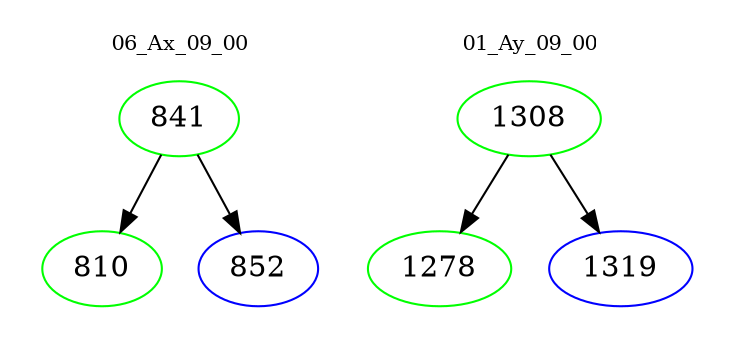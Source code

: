 digraph{
subgraph cluster_0 {
color = white
label = "06_Ax_09_00";
fontsize=10;
T0_841 [label="841", color="green"]
T0_841 -> T0_810 [color="black"]
T0_810 [label="810", color="green"]
T0_841 -> T0_852 [color="black"]
T0_852 [label="852", color="blue"]
}
subgraph cluster_1 {
color = white
label = "01_Ay_09_00";
fontsize=10;
T1_1308 [label="1308", color="green"]
T1_1308 -> T1_1278 [color="black"]
T1_1278 [label="1278", color="green"]
T1_1308 -> T1_1319 [color="black"]
T1_1319 [label="1319", color="blue"]
}
}
